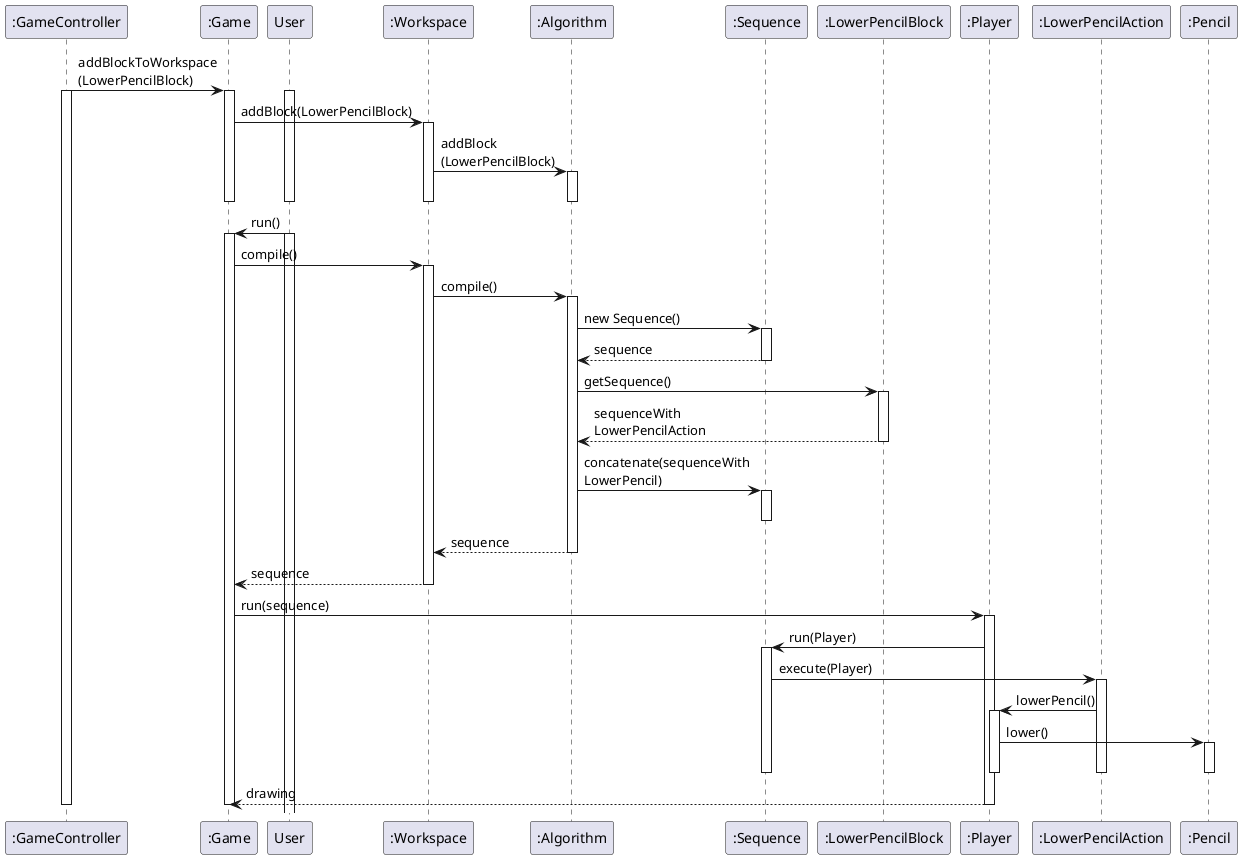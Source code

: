 @startuml lower_pencil_from_blocks


":GameController" -> ":Game": addBlockToWorkspace\n(LowerPencilBlock)
activate ":GameController"
activate User
activate ":Game"
":Game" -> ":Workspace": addBlock(LowerPencilBlock)
activate ":Workspace"
":Workspace" -> ":Algorithm": addBlock\n(LowerPencilBlock)
activate ":Algorithm"
deactivate ":Algorithm"
deactivate ":Workspace"
deactivate ":Game"
deactivate User

User -> ":Game": run()
activate User
activate ":Game"
":Game" -> ":Workspace": compile()
activate ":Workspace"
":Workspace" -> ":Algorithm": compile()
activate ":Algorithm"
":Algorithm" -> ":Sequence": new Sequence()
activate ":Sequence"
return sequence
":Algorithm" -> ":LowerPencilBlock": getSequence()
activate ":LowerPencilBlock"
return sequenceWith\nLowerPencilAction
":Algorithm" -> ":Sequence": concatenate(sequenceWith\nLowerPencil)
activate ":Sequence"
deactivate ":Sequence"
return sequence
return sequence


":Game" -> ":Player": run(sequence)
activate ":Player"
":Player" -> ":Sequence": run(Player)
activate ":Sequence"
":Sequence" -> ":LowerPencilAction": execute(Player)
activate ":LowerPencilAction"
":LowerPencilAction" -> ":Player": lowerPencil()
activate ":Player"
":Player" -> ":Pencil": lower()
activate ":Pencil"
deactivate ":Pencil"
deactivate ":Player"
deactivate ":LowerPencilAction"
deactivate ":Sequence"
return drawing
deactivate ":Game"
deactivate ":GameController"

@enduml